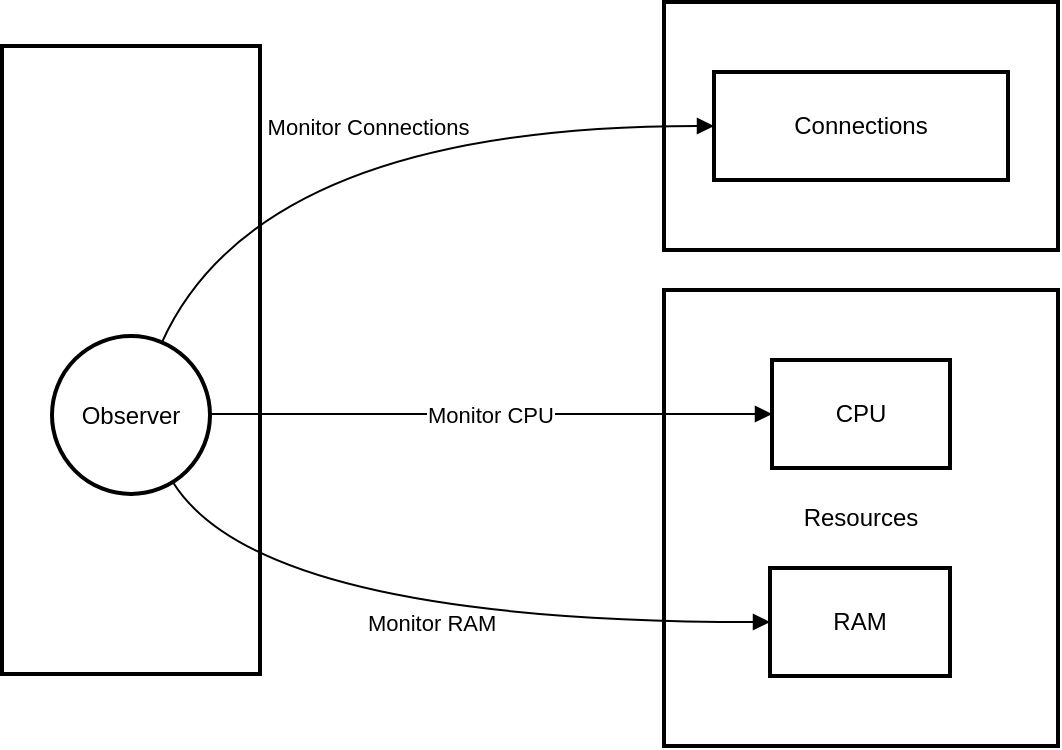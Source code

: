 <mxfile version="26.0.10">
  <diagram name="Page-1" id="4FhfiM5toFqo79GdtlAC">
    <mxGraphModel>
      <root>
        <mxCell id="0" />
        <mxCell id="1" parent="0" />
        <mxCell id="2" value="Connections" style="whiteSpace=wrap;strokeWidth=2;" vertex="1" parent="1">
          <mxGeometry x="339" y="8" width="197" height="124" as="geometry" />
        </mxCell>
        <mxCell id="3" value="Resources" style="whiteSpace=wrap;strokeWidth=2;" vertex="1" parent="1">
          <mxGeometry x="339" y="152" width="197" height="228" as="geometry" />
        </mxCell>
        <mxCell id="4" value="System" style="whiteSpace=wrap;strokeWidth=2;" vertex="1" parent="1">
          <mxGeometry x="8" y="30" width="129" height="314" as="geometry" />
        </mxCell>
        <mxCell id="5" value="Observer" style="ellipse;aspect=fixed;strokeWidth=2;whiteSpace=wrap;" vertex="1" parent="1">
          <mxGeometry x="33" y="175" width="79" height="79" as="geometry" />
        </mxCell>
        <mxCell id="6" value="CPU" style="whiteSpace=wrap;strokeWidth=2;" vertex="1" parent="1">
          <mxGeometry x="393" y="187" width="89" height="54" as="geometry" />
        </mxCell>
        <mxCell id="7" value="RAM" style="whiteSpace=wrap;strokeWidth=2;" vertex="1" parent="1">
          <mxGeometry x="392" y="291" width="90" height="54" as="geometry" />
        </mxCell>
        <mxCell id="8" value="Connections" style="whiteSpace=wrap;strokeWidth=2;" vertex="1" parent="1">
          <mxGeometry x="364" y="43" width="147" height="54" as="geometry" />
        </mxCell>
        <mxCell id="9" value="Monitor CPU" style="curved=1;startArrow=none;endArrow=block;exitX=1;exitY=0.49;entryX=0;entryY=0.5;" edge="1" parent="1" source="5" target="6">
          <mxGeometry relative="1" as="geometry">
            <Array as="points" />
          </mxGeometry>
        </mxCell>
        <mxCell id="10" value="Monitor RAM" style="curved=1;startArrow=none;endArrow=block;exitX=0.81;exitY=0.99;entryX=0;entryY=0.5;" edge="1" parent="1" source="5" target="7">
          <mxGeometry relative="1" as="geometry">
            <Array as="points">
              <mxPoint x="137" y="318" />
            </Array>
          </mxGeometry>
        </mxCell>
        <mxCell id="11" value="Monitor Connections" style="curved=1;startArrow=none;endArrow=block;exitX=0.72;exitY=-0.01;entryX=0;entryY=0.5;" edge="1" parent="1" source="5" target="8">
          <mxGeometry relative="1" as="geometry">
            <Array as="points">
              <mxPoint x="137" y="70" />
            </Array>
          </mxGeometry>
        </mxCell>
      </root>
    </mxGraphModel>
  </diagram>
</mxfile>
